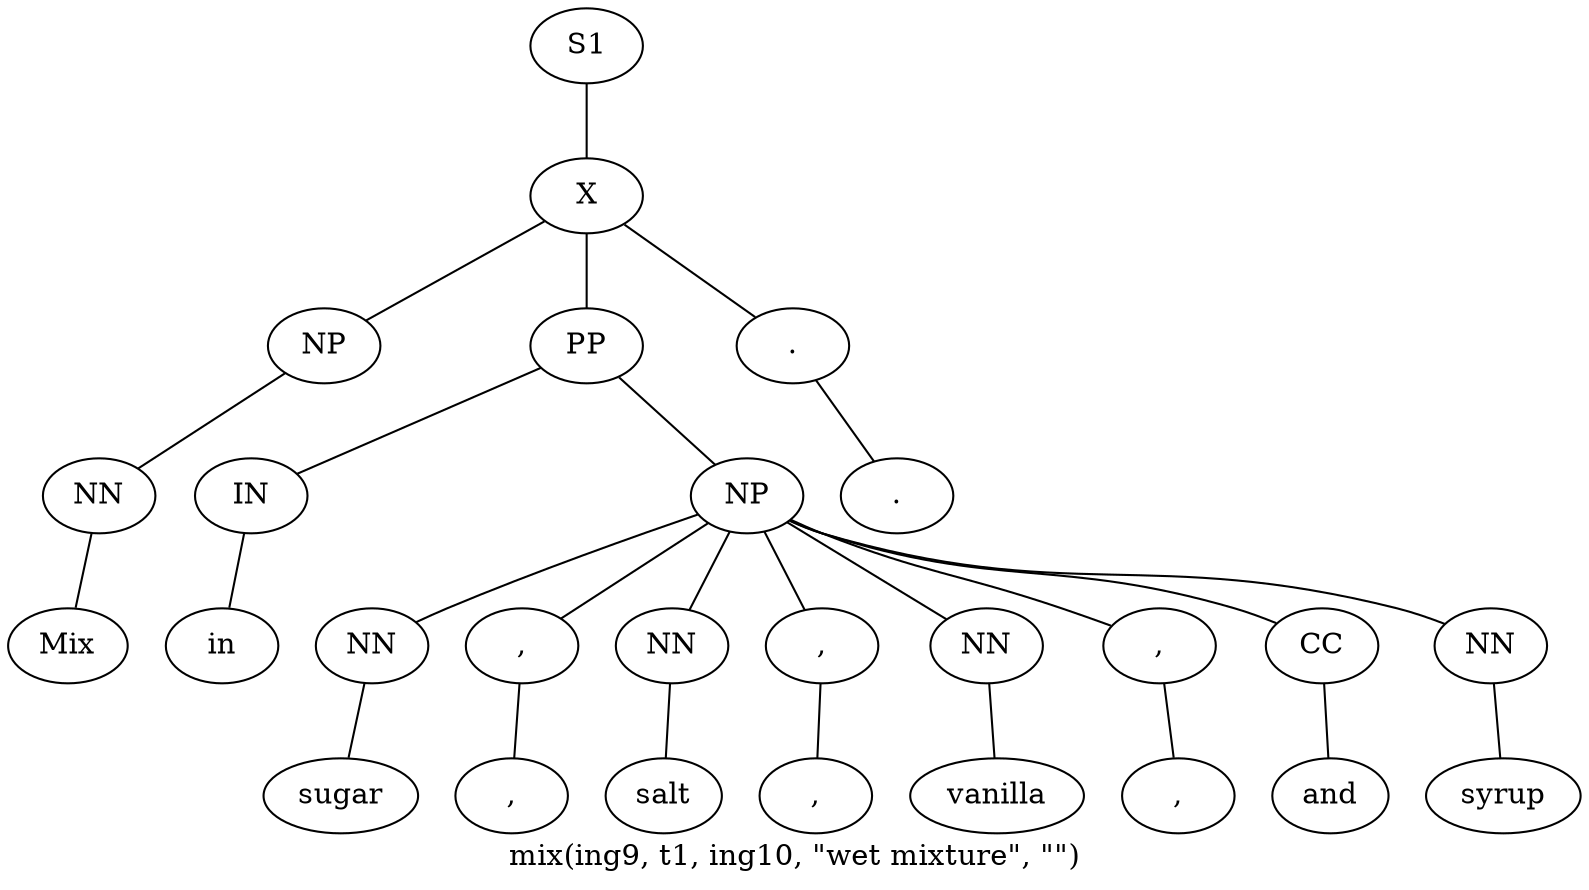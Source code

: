 graph SyntaxGraph {
	label = "mix(ing9, t1, ing10, \"wet mixture\", \"\")";
	Node0 [label="S1"];
	Node1 [label="X"];
	Node2 [label="NP"];
	Node3 [label="NN"];
	Node4 [label="Mix"];
	Node5 [label="PP"];
	Node6 [label="IN"];
	Node7 [label="in"];
	Node8 [label="NP"];
	Node9 [label="NN"];
	Node10 [label="sugar"];
	Node11 [label=","];
	Node12 [label=","];
	Node13 [label="NN"];
	Node14 [label="salt"];
	Node15 [label=","];
	Node16 [label=","];
	Node17 [label="NN"];
	Node18 [label="vanilla"];
	Node19 [label=","];
	Node20 [label=","];
	Node21 [label="CC"];
	Node22 [label="and"];
	Node23 [label="NN"];
	Node24 [label="syrup"];
	Node25 [label="."];
	Node26 [label="."];

	Node0 -- Node1;
	Node1 -- Node2;
	Node1 -- Node5;
	Node1 -- Node25;
	Node2 -- Node3;
	Node3 -- Node4;
	Node5 -- Node6;
	Node5 -- Node8;
	Node6 -- Node7;
	Node8 -- Node9;
	Node8 -- Node11;
	Node8 -- Node13;
	Node8 -- Node15;
	Node8 -- Node17;
	Node8 -- Node19;
	Node8 -- Node21;
	Node8 -- Node23;
	Node9 -- Node10;
	Node11 -- Node12;
	Node13 -- Node14;
	Node15 -- Node16;
	Node17 -- Node18;
	Node19 -- Node20;
	Node21 -- Node22;
	Node23 -- Node24;
	Node25 -- Node26;
}